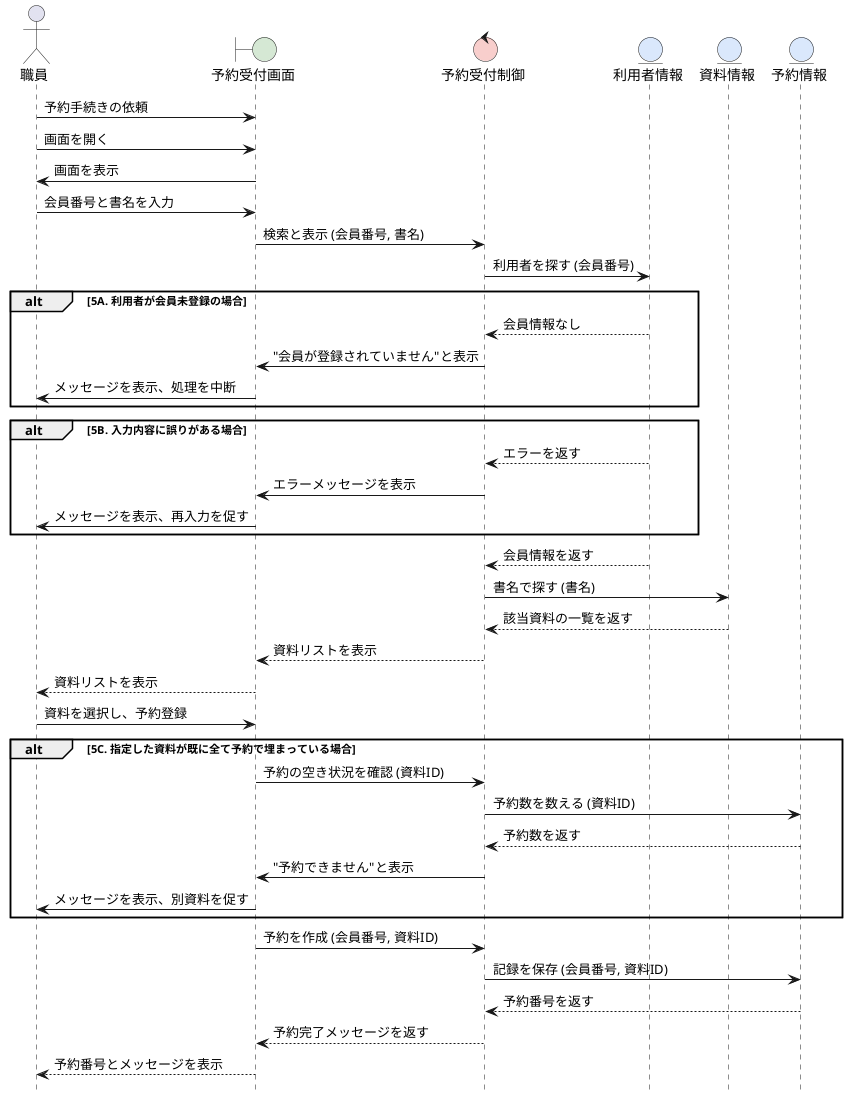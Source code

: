 @startuml
' アクターとオブジェクトの定義
hide footbox
skinparam boundaryBackgroundColor #D5E8D4
skinparam controlBackgroundColor  #F8CECC
skinparam entityBackgroundColor   #DAE8FC


actor 職員 as staff
boundary "予約受付画面" as ReservationScreen
control "予約受付制御" as ReservationControl
entity "利用者情報" as User
entity "資料情報" as Item
entity "予約情報" as Reservation

' 1. 職員は、利用者から「予約カード」と「学生証/職員証」を受け取る。
staff -> ReservationScreen: 予約手続きの依頼

' 2. 職員は、システムの「予約受付画面」を開く。
staff -> ReservationScreen: 画面を開く

' 3. システムは、予約受付画面を表示する。
ReservationScreen -> staff: 画面を表示

' 4. 職員は、利用者の会員番号と予約したい書名を入力する。
staff -> ReservationScreen: 会員番号と書名を入力

' 5. システムは、入力内容をもとに貸出中の対象図書を検索し、該当する資料を一覧表示する。
ReservationScreen -> ReservationControl: 検索と表示 (会員番号, 書名)
ReservationControl -> User: 利用者を探す (会員番号)

alt 5A. 利用者が会員未登録の場合
    User --> ReservationControl: 会員情報なし
    ReservationControl -> ReservationScreen: "会員が登録されていません"と表示
    ReservationScreen -> staff: メッセージを表示、処理を中断
end

alt 5B. 入力内容に誤りがある場合
    User --> ReservationControl: エラーを返す
    ReservationControl -> ReservationScreen: エラーメッセージを表示
    ReservationScreen -> staff: メッセージを表示、再入力を促す
end

User --> ReservationControl: 会員情報を返す
ReservationControl -> Item: 書名で探す (書名)
Item --> ReservationControl: 該当資料の一覧を返す
ReservationControl --> ReservationScreen: 資料リストを表示
ReservationScreen --> staff: 資料リストを表示

' 6. 職員は、対象の資料を選択し「予約登録」を実行する。
staff -> ReservationScreen: 資料を選択し、予約登録

alt 5C. 指定した資料が既に全て予約で埋まっている場合
    ReservationScreen -> ReservationControl: 予約の空き状況を確認 (資料ID)
    ReservationControl -> Reservation: 予約数を数える (資料ID)
    Reservation --> ReservationControl: 予約数を返す
    ReservationControl -> ReservationScreen: "予約できません"と表示
    ReservationScreen -> staff: メッセージを表示、別資料を促す
end

' 7. システムは、予約を登録し、予約番号と予約完了メッセージを表示する。
ReservationScreen -> ReservationControl: 予約を作成 (会員番号, 資料ID)
ReservationControl -> Reservation: 記録を保存 (会員番号, 資料ID)
Reservation --> ReservationControl: 予約番号を返す
ReservationControl --> ReservationScreen: 予約完了メッセージを返す
ReservationScreen --> staff: 予約番号とメッセージを表示


@enduml